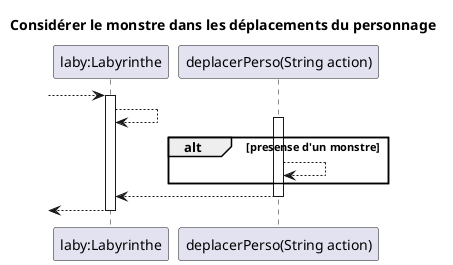 @startuml

title Considérer le monstre dans les déplacements du personnage
participant "laby:Labyrinthe" as laby
participant "deplacerPerso(String action)" as deplacerPerso
--> laby
activate laby
  laby --> laby
    activate deplacerPerso
      alt presense d'un monstre
        deplacerPerso --> deplacerPerso
      end
      laby <-- deplacerPerso
    deactivate deplacerPerso
  <-- laby  
deactivate laby


@enduml